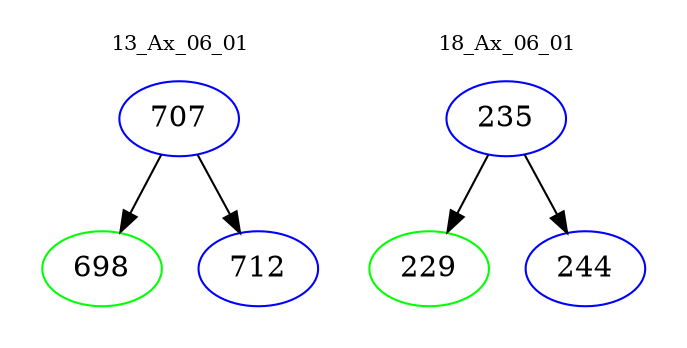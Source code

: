 digraph{
subgraph cluster_0 {
color = white
label = "13_Ax_06_01";
fontsize=10;
T0_707 [label="707", color="blue"]
T0_707 -> T0_698 [color="black"]
T0_698 [label="698", color="green"]
T0_707 -> T0_712 [color="black"]
T0_712 [label="712", color="blue"]
}
subgraph cluster_1 {
color = white
label = "18_Ax_06_01";
fontsize=10;
T1_235 [label="235", color="blue"]
T1_235 -> T1_229 [color="black"]
T1_229 [label="229", color="green"]
T1_235 -> T1_244 [color="black"]
T1_244 [label="244", color="blue"]
}
}
